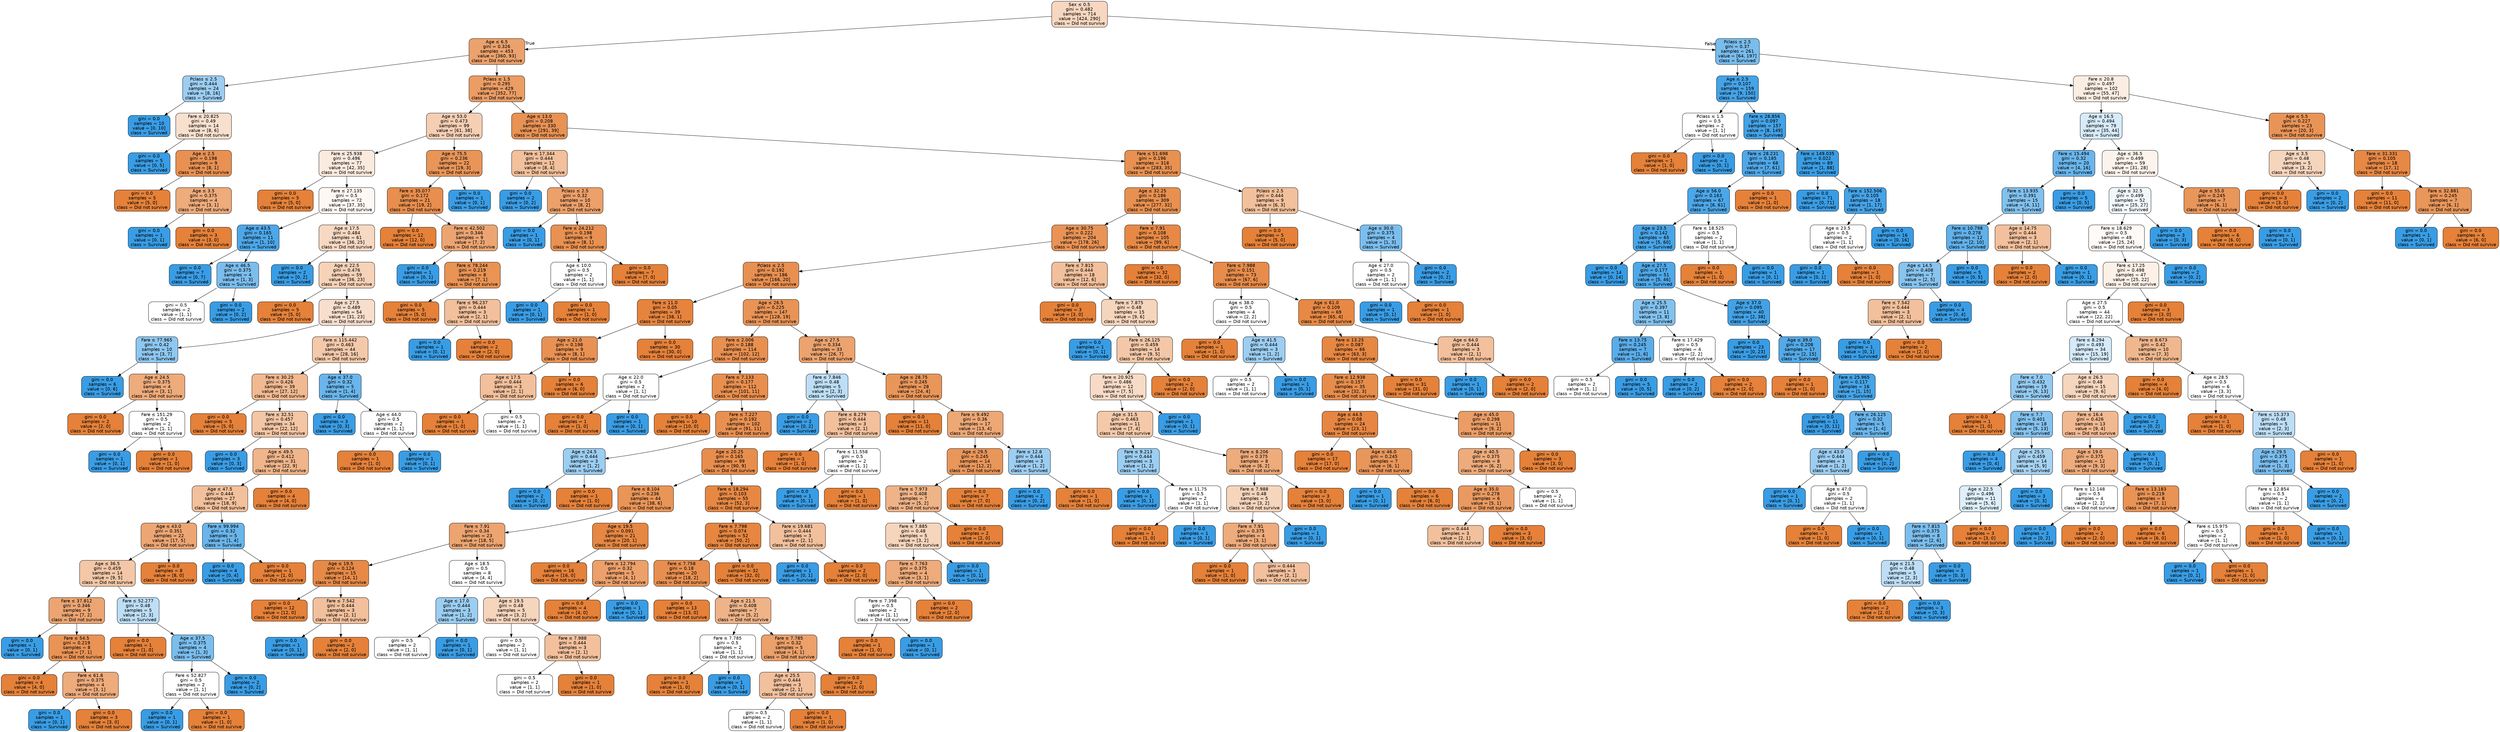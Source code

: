 digraph Tree {
node [shape=box, style="filled, rounded", color="black", fontname="helvetica"] ;
edge [fontname="helvetica"] ;
0 [label=<Sex &le; 0.5<br/>gini = 0.482<br/>samples = 714<br/>value = [424, 290]<br/>class = Did not survive>, fillcolor="#f7d7c0"] ;
1 [label=<Age &le; 6.5<br/>gini = 0.326<br/>samples = 453<br/>value = [360, 93]<br/>class = Did not survive>, fillcolor="#eca26c"] ;
0 -> 1 [labeldistance=2.5, labelangle=45, headlabel="True"] ;
2 [label=<Pclass &le; 2.5<br/>gini = 0.444<br/>samples = 24<br/>value = [8, 16]<br/>class = Survived>, fillcolor="#9ccef2"] ;
1 -> 2 ;
3 [label=<gini = 0.0<br/>samples = 10<br/>value = [0, 10]<br/>class = Survived>, fillcolor="#399de5"] ;
2 -> 3 ;
4 [label=<Fare &le; 20.825<br/>gini = 0.49<br/>samples = 14<br/>value = [8, 6]<br/>class = Did not survive>, fillcolor="#f8e0ce"] ;
2 -> 4 ;
5 [label=<gini = 0.0<br/>samples = 5<br/>value = [0, 5]<br/>class = Survived>, fillcolor="#399de5"] ;
4 -> 5 ;
6 [label=<Age &le; 2.5<br/>gini = 0.198<br/>samples = 9<br/>value = [8, 1]<br/>class = Did not survive>, fillcolor="#e89152"] ;
4 -> 6 ;
7 [label=<gini = 0.0<br/>samples = 5<br/>value = [5, 0]<br/>class = Did not survive>, fillcolor="#e58139"] ;
6 -> 7 ;
8 [label=<Age &le; 3.5<br/>gini = 0.375<br/>samples = 4<br/>value = [3, 1]<br/>class = Did not survive>, fillcolor="#eeab7b"] ;
6 -> 8 ;
9 [label=<gini = 0.0<br/>samples = 1<br/>value = [0, 1]<br/>class = Survived>, fillcolor="#399de5"] ;
8 -> 9 ;
10 [label=<gini = 0.0<br/>samples = 3<br/>value = [3, 0]<br/>class = Did not survive>, fillcolor="#e58139"] ;
8 -> 10 ;
11 [label=<Pclass &le; 1.5<br/>gini = 0.295<br/>samples = 429<br/>value = [352, 77]<br/>class = Did not survive>, fillcolor="#eb9d64"] ;
1 -> 11 ;
12 [label=<Age &le; 53.0<br/>gini = 0.473<br/>samples = 99<br/>value = [61, 38]<br/>class = Did not survive>, fillcolor="#f5cfb4"] ;
11 -> 12 ;
13 [label=<Fare &le; 25.938<br/>gini = 0.496<br/>samples = 77<br/>value = [42, 35]<br/>class = Did not survive>, fillcolor="#fbeade"] ;
12 -> 13 ;
14 [label=<gini = 0.0<br/>samples = 5<br/>value = [5, 0]<br/>class = Did not survive>, fillcolor="#e58139"] ;
13 -> 14 ;
15 [label=<Fare &le; 27.135<br/>gini = 0.5<br/>samples = 72<br/>value = [37, 35]<br/>class = Did not survive>, fillcolor="#fef8f4"] ;
13 -> 15 ;
16 [label=<Age &le; 43.5<br/>gini = 0.165<br/>samples = 11<br/>value = [1, 10]<br/>class = Survived>, fillcolor="#4da7e8"] ;
15 -> 16 ;
17 [label=<gini = 0.0<br/>samples = 7<br/>value = [0, 7]<br/>class = Survived>, fillcolor="#399de5"] ;
16 -> 17 ;
18 [label=<Age &le; 46.5<br/>gini = 0.375<br/>samples = 4<br/>value = [1, 3]<br/>class = Survived>, fillcolor="#7bbeee"] ;
16 -> 18 ;
19 [label=<gini = 0.5<br/>samples = 2<br/>value = [1, 1]<br/>class = Did not survive>, fillcolor="#ffffff"] ;
18 -> 19 ;
20 [label=<gini = 0.0<br/>samples = 2<br/>value = [0, 2]<br/>class = Survived>, fillcolor="#399de5"] ;
18 -> 20 ;
21 [label=<Age &le; 17.5<br/>gini = 0.484<br/>samples = 61<br/>value = [36, 25]<br/>class = Did not survive>, fillcolor="#f7d8c2"] ;
15 -> 21 ;
22 [label=<gini = 0.0<br/>samples = 2<br/>value = [0, 2]<br/>class = Survived>, fillcolor="#399de5"] ;
21 -> 22 ;
23 [label=<Age &le; 22.5<br/>gini = 0.476<br/>samples = 59<br/>value = [36, 23]<br/>class = Did not survive>, fillcolor="#f6d2b8"] ;
21 -> 23 ;
24 [label=<gini = 0.0<br/>samples = 5<br/>value = [5, 0]<br/>class = Did not survive>, fillcolor="#e58139"] ;
23 -> 24 ;
25 [label=<Age &le; 27.5<br/>gini = 0.489<br/>samples = 54<br/>value = [31, 23]<br/>class = Did not survive>, fillcolor="#f8decc"] ;
23 -> 25 ;
26 [label=<Fare &le; 77.965<br/>gini = 0.42<br/>samples = 10<br/>value = [3, 7]<br/>class = Survived>, fillcolor="#8ec7f0"] ;
25 -> 26 ;
27 [label=<gini = 0.0<br/>samples = 6<br/>value = [0, 6]<br/>class = Survived>, fillcolor="#399de5"] ;
26 -> 27 ;
28 [label=<Age &le; 24.5<br/>gini = 0.375<br/>samples = 4<br/>value = [3, 1]<br/>class = Did not survive>, fillcolor="#eeab7b"] ;
26 -> 28 ;
29 [label=<gini = 0.0<br/>samples = 2<br/>value = [2, 0]<br/>class = Did not survive>, fillcolor="#e58139"] ;
28 -> 29 ;
30 [label=<Fare &le; 151.29<br/>gini = 0.5<br/>samples = 2<br/>value = [1, 1]<br/>class = Did not survive>, fillcolor="#ffffff"] ;
28 -> 30 ;
31 [label=<gini = 0.0<br/>samples = 1<br/>value = [0, 1]<br/>class = Survived>, fillcolor="#399de5"] ;
30 -> 31 ;
32 [label=<gini = 0.0<br/>samples = 1<br/>value = [1, 0]<br/>class = Did not survive>, fillcolor="#e58139"] ;
30 -> 32 ;
33 [label=<Fare &le; 115.442<br/>gini = 0.463<br/>samples = 44<br/>value = [28, 16]<br/>class = Did not survive>, fillcolor="#f4c9aa"] ;
25 -> 33 ;
34 [label=<Fare &le; 30.25<br/>gini = 0.426<br/>samples = 39<br/>value = [27, 12]<br/>class = Did not survive>, fillcolor="#f1b991"] ;
33 -> 34 ;
35 [label=<gini = 0.0<br/>samples = 5<br/>value = [5, 0]<br/>class = Did not survive>, fillcolor="#e58139"] ;
34 -> 35 ;
36 [label=<Fare &le; 32.51<br/>gini = 0.457<br/>samples = 34<br/>value = [22, 12]<br/>class = Did not survive>, fillcolor="#f3c6a5"] ;
34 -> 36 ;
37 [label=<gini = 0.0<br/>samples = 3<br/>value = [0, 3]<br/>class = Survived>, fillcolor="#399de5"] ;
36 -> 37 ;
38 [label=<Age &le; 49.5<br/>gini = 0.412<br/>samples = 31<br/>value = [22, 9]<br/>class = Did not survive>, fillcolor="#f0b58a"] ;
36 -> 38 ;
39 [label=<Age &le; 47.5<br/>gini = 0.444<br/>samples = 27<br/>value = [18, 9]<br/>class = Did not survive>, fillcolor="#f2c09c"] ;
38 -> 39 ;
40 [label=<Age &le; 43.0<br/>gini = 0.351<br/>samples = 22<br/>value = [17, 5]<br/>class = Did not survive>, fillcolor="#eda673"] ;
39 -> 40 ;
41 [label=<Age &le; 36.5<br/>gini = 0.459<br/>samples = 14<br/>value = [9, 5]<br/>class = Did not survive>, fillcolor="#f3c7a7"] ;
40 -> 41 ;
42 [label=<Fare &le; 37.812<br/>gini = 0.346<br/>samples = 9<br/>value = [7, 2]<br/>class = Did not survive>, fillcolor="#eca572"] ;
41 -> 42 ;
43 [label=<gini = 0.0<br/>samples = 1<br/>value = [0, 1]<br/>class = Survived>, fillcolor="#399de5"] ;
42 -> 43 ;
44 [label=<Fare &le; 54.5<br/>gini = 0.219<br/>samples = 8<br/>value = [7, 1]<br/>class = Did not survive>, fillcolor="#e99355"] ;
42 -> 44 ;
45 [label=<gini = 0.0<br/>samples = 4<br/>value = [4, 0]<br/>class = Did not survive>, fillcolor="#e58139"] ;
44 -> 45 ;
46 [label=<Fare &le; 61.8<br/>gini = 0.375<br/>samples = 4<br/>value = [3, 1]<br/>class = Did not survive>, fillcolor="#eeab7b"] ;
44 -> 46 ;
47 [label=<gini = 0.0<br/>samples = 1<br/>value = [0, 1]<br/>class = Survived>, fillcolor="#399de5"] ;
46 -> 47 ;
48 [label=<gini = 0.0<br/>samples = 3<br/>value = [3, 0]<br/>class = Did not survive>, fillcolor="#e58139"] ;
46 -> 48 ;
49 [label=<Fare &le; 52.277<br/>gini = 0.48<br/>samples = 5<br/>value = [2, 3]<br/>class = Survived>, fillcolor="#bddef6"] ;
41 -> 49 ;
50 [label=<gini = 0.0<br/>samples = 1<br/>value = [1, 0]<br/>class = Did not survive>, fillcolor="#e58139"] ;
49 -> 50 ;
51 [label=<Age &le; 37.5<br/>gini = 0.375<br/>samples = 4<br/>value = [1, 3]<br/>class = Survived>, fillcolor="#7bbeee"] ;
49 -> 51 ;
52 [label=<Fare &le; 52.827<br/>gini = 0.5<br/>samples = 2<br/>value = [1, 1]<br/>class = Did not survive>, fillcolor="#ffffff"] ;
51 -> 52 ;
53 [label=<gini = 0.0<br/>samples = 1<br/>value = [0, 1]<br/>class = Survived>, fillcolor="#399de5"] ;
52 -> 53 ;
54 [label=<gini = 0.0<br/>samples = 1<br/>value = [1, 0]<br/>class = Did not survive>, fillcolor="#e58139"] ;
52 -> 54 ;
55 [label=<gini = 0.0<br/>samples = 2<br/>value = [0, 2]<br/>class = Survived>, fillcolor="#399de5"] ;
51 -> 55 ;
56 [label=<gini = 0.0<br/>samples = 8<br/>value = [8, 0]<br/>class = Did not survive>, fillcolor="#e58139"] ;
40 -> 56 ;
57 [label=<Fare &le; 99.994<br/>gini = 0.32<br/>samples = 5<br/>value = [1, 4]<br/>class = Survived>, fillcolor="#6ab6ec"] ;
39 -> 57 ;
58 [label=<gini = 0.0<br/>samples = 4<br/>value = [0, 4]<br/>class = Survived>, fillcolor="#399de5"] ;
57 -> 58 ;
59 [label=<gini = 0.0<br/>samples = 1<br/>value = [1, 0]<br/>class = Did not survive>, fillcolor="#e58139"] ;
57 -> 59 ;
60 [label=<gini = 0.0<br/>samples = 4<br/>value = [4, 0]<br/>class = Did not survive>, fillcolor="#e58139"] ;
38 -> 60 ;
61 [label=<Age &le; 37.0<br/>gini = 0.32<br/>samples = 5<br/>value = [1, 4]<br/>class = Survived>, fillcolor="#6ab6ec"] ;
33 -> 61 ;
62 [label=<gini = 0.0<br/>samples = 3<br/>value = [0, 3]<br/>class = Survived>, fillcolor="#399de5"] ;
61 -> 62 ;
63 [label=<Age &le; 44.0<br/>gini = 0.5<br/>samples = 2<br/>value = [1, 1]<br/>class = Did not survive>, fillcolor="#ffffff"] ;
61 -> 63 ;
64 [label=<gini = 0.0<br/>samples = 1<br/>value = [1, 0]<br/>class = Did not survive>, fillcolor="#e58139"] ;
63 -> 64 ;
65 [label=<gini = 0.0<br/>samples = 1<br/>value = [0, 1]<br/>class = Survived>, fillcolor="#399de5"] ;
63 -> 65 ;
66 [label=<Age &le; 75.5<br/>gini = 0.236<br/>samples = 22<br/>value = [19, 3]<br/>class = Did not survive>, fillcolor="#e99558"] ;
12 -> 66 ;
67 [label=<Fare &le; 35.077<br/>gini = 0.172<br/>samples = 21<br/>value = [19, 2]<br/>class = Did not survive>, fillcolor="#e88e4e"] ;
66 -> 67 ;
68 [label=<gini = 0.0<br/>samples = 12<br/>value = [12, 0]<br/>class = Did not survive>, fillcolor="#e58139"] ;
67 -> 68 ;
69 [label=<Fare &le; 42.502<br/>gini = 0.346<br/>samples = 9<br/>value = [7, 2]<br/>class = Did not survive>, fillcolor="#eca572"] ;
67 -> 69 ;
70 [label=<gini = 0.0<br/>samples = 1<br/>value = [0, 1]<br/>class = Survived>, fillcolor="#399de5"] ;
69 -> 70 ;
71 [label=<Fare &le; 78.244<br/>gini = 0.219<br/>samples = 8<br/>value = [7, 1]<br/>class = Did not survive>, fillcolor="#e99355"] ;
69 -> 71 ;
72 [label=<gini = 0.0<br/>samples = 5<br/>value = [5, 0]<br/>class = Did not survive>, fillcolor="#e58139"] ;
71 -> 72 ;
73 [label=<Fare &le; 96.237<br/>gini = 0.444<br/>samples = 3<br/>value = [2, 1]<br/>class = Did not survive>, fillcolor="#f2c09c"] ;
71 -> 73 ;
74 [label=<gini = 0.0<br/>samples = 1<br/>value = [0, 1]<br/>class = Survived>, fillcolor="#399de5"] ;
73 -> 74 ;
75 [label=<gini = 0.0<br/>samples = 2<br/>value = [2, 0]<br/>class = Did not survive>, fillcolor="#e58139"] ;
73 -> 75 ;
76 [label=<gini = 0.0<br/>samples = 1<br/>value = [0, 1]<br/>class = Survived>, fillcolor="#399de5"] ;
66 -> 76 ;
77 [label=<Age &le; 13.0<br/>gini = 0.208<br/>samples = 330<br/>value = [291, 39]<br/>class = Did not survive>, fillcolor="#e89254"] ;
11 -> 77 ;
78 [label=<Fare &le; 17.344<br/>gini = 0.444<br/>samples = 12<br/>value = [8, 4]<br/>class = Did not survive>, fillcolor="#f2c09c"] ;
77 -> 78 ;
79 [label=<gini = 0.0<br/>samples = 2<br/>value = [0, 2]<br/>class = Survived>, fillcolor="#399de5"] ;
78 -> 79 ;
80 [label=<Pclass &le; 2.5<br/>gini = 0.32<br/>samples = 10<br/>value = [8, 2]<br/>class = Did not survive>, fillcolor="#eca06a"] ;
78 -> 80 ;
81 [label=<gini = 0.0<br/>samples = 1<br/>value = [0, 1]<br/>class = Survived>, fillcolor="#399de5"] ;
80 -> 81 ;
82 [label=<Fare &le; 24.212<br/>gini = 0.198<br/>samples = 9<br/>value = [8, 1]<br/>class = Did not survive>, fillcolor="#e89152"] ;
80 -> 82 ;
83 [label=<Age &le; 10.0<br/>gini = 0.5<br/>samples = 2<br/>value = [1, 1]<br/>class = Did not survive>, fillcolor="#ffffff"] ;
82 -> 83 ;
84 [label=<gini = 0.0<br/>samples = 1<br/>value = [0, 1]<br/>class = Survived>, fillcolor="#399de5"] ;
83 -> 84 ;
85 [label=<gini = 0.0<br/>samples = 1<br/>value = [1, 0]<br/>class = Did not survive>, fillcolor="#e58139"] ;
83 -> 85 ;
86 [label=<gini = 0.0<br/>samples = 7<br/>value = [7, 0]<br/>class = Did not survive>, fillcolor="#e58139"] ;
82 -> 86 ;
87 [label=<Fare &le; 51.698<br/>gini = 0.196<br/>samples = 318<br/>value = [283, 35]<br/>class = Did not survive>, fillcolor="#e89151"] ;
77 -> 87 ;
88 [label=<Age &le; 32.25<br/>gini = 0.186<br/>samples = 309<br/>value = [277, 32]<br/>class = Did not survive>, fillcolor="#e89050"] ;
87 -> 88 ;
89 [label=<Age &le; 30.75<br/>gini = 0.222<br/>samples = 204<br/>value = [178, 26]<br/>class = Did not survive>, fillcolor="#e99356"] ;
88 -> 89 ;
90 [label=<Pclass &le; 2.5<br/>gini = 0.192<br/>samples = 186<br/>value = [166, 20]<br/>class = Did not survive>, fillcolor="#e89051"] ;
89 -> 90 ;
91 [label=<Fare &le; 11.0<br/>gini = 0.05<br/>samples = 39<br/>value = [38, 1]<br/>class = Did not survive>, fillcolor="#e6843e"] ;
90 -> 91 ;
92 [label=<Age &le; 21.0<br/>gini = 0.198<br/>samples = 9<br/>value = [8, 1]<br/>class = Did not survive>, fillcolor="#e89152"] ;
91 -> 92 ;
93 [label=<Age &le; 17.5<br/>gini = 0.444<br/>samples = 3<br/>value = [2, 1]<br/>class = Did not survive>, fillcolor="#f2c09c"] ;
92 -> 93 ;
94 [label=<gini = 0.0<br/>samples = 1<br/>value = [1, 0]<br/>class = Did not survive>, fillcolor="#e58139"] ;
93 -> 94 ;
95 [label=<gini = 0.5<br/>samples = 2<br/>value = [1, 1]<br/>class = Did not survive>, fillcolor="#ffffff"] ;
93 -> 95 ;
96 [label=<gini = 0.0<br/>samples = 6<br/>value = [6, 0]<br/>class = Did not survive>, fillcolor="#e58139"] ;
92 -> 96 ;
97 [label=<gini = 0.0<br/>samples = 30<br/>value = [30, 0]<br/>class = Did not survive>, fillcolor="#e58139"] ;
91 -> 97 ;
98 [label=<Age &le; 26.5<br/>gini = 0.225<br/>samples = 147<br/>value = [128, 19]<br/>class = Did not survive>, fillcolor="#e99456"] ;
90 -> 98 ;
99 [label=<Fare &le; 2.006<br/>gini = 0.188<br/>samples = 114<br/>value = [102, 12]<br/>class = Did not survive>, fillcolor="#e89050"] ;
98 -> 99 ;
100 [label=<Age &le; 22.0<br/>gini = 0.5<br/>samples = 2<br/>value = [1, 1]<br/>class = Did not survive>, fillcolor="#ffffff"] ;
99 -> 100 ;
101 [label=<gini = 0.0<br/>samples = 1<br/>value = [1, 0]<br/>class = Did not survive>, fillcolor="#e58139"] ;
100 -> 101 ;
102 [label=<gini = 0.0<br/>samples = 1<br/>value = [0, 1]<br/>class = Survived>, fillcolor="#399de5"] ;
100 -> 102 ;
103 [label=<Fare &le; 7.133<br/>gini = 0.177<br/>samples = 112<br/>value = [101, 11]<br/>class = Did not survive>, fillcolor="#e88f4f"] ;
99 -> 103 ;
104 [label=<gini = 0.0<br/>samples = 10<br/>value = [10, 0]<br/>class = Did not survive>, fillcolor="#e58139"] ;
103 -> 104 ;
105 [label=<Fare &le; 7.227<br/>gini = 0.192<br/>samples = 102<br/>value = [91, 11]<br/>class = Did not survive>, fillcolor="#e89051"] ;
103 -> 105 ;
106 [label=<Age &le; 24.5<br/>gini = 0.444<br/>samples = 3<br/>value = [1, 2]<br/>class = Survived>, fillcolor="#9ccef2"] ;
105 -> 106 ;
107 [label=<gini = 0.0<br/>samples = 2<br/>value = [0, 2]<br/>class = Survived>, fillcolor="#399de5"] ;
106 -> 107 ;
108 [label=<gini = 0.0<br/>samples = 1<br/>value = [1, 0]<br/>class = Did not survive>, fillcolor="#e58139"] ;
106 -> 108 ;
109 [label=<Age &le; 20.25<br/>gini = 0.165<br/>samples = 99<br/>value = [90, 9]<br/>class = Did not survive>, fillcolor="#e88e4d"] ;
105 -> 109 ;
110 [label=<Fare &le; 8.104<br/>gini = 0.236<br/>samples = 44<br/>value = [38, 6]<br/>class = Did not survive>, fillcolor="#e99558"] ;
109 -> 110 ;
111 [label=<Fare &le; 7.91<br/>gini = 0.34<br/>samples = 23<br/>value = [18, 5]<br/>class = Did not survive>, fillcolor="#eca470"] ;
110 -> 111 ;
112 [label=<Age &le; 19.5<br/>gini = 0.124<br/>samples = 15<br/>value = [14, 1]<br/>class = Did not survive>, fillcolor="#e78a47"] ;
111 -> 112 ;
113 [label=<gini = 0.0<br/>samples = 12<br/>value = [12, 0]<br/>class = Did not survive>, fillcolor="#e58139"] ;
112 -> 113 ;
114 [label=<Fare &le; 7.542<br/>gini = 0.444<br/>samples = 3<br/>value = [2, 1]<br/>class = Did not survive>, fillcolor="#f2c09c"] ;
112 -> 114 ;
115 [label=<gini = 0.0<br/>samples = 1<br/>value = [0, 1]<br/>class = Survived>, fillcolor="#399de5"] ;
114 -> 115 ;
116 [label=<gini = 0.0<br/>samples = 2<br/>value = [2, 0]<br/>class = Did not survive>, fillcolor="#e58139"] ;
114 -> 116 ;
117 [label=<Age &le; 18.5<br/>gini = 0.5<br/>samples = 8<br/>value = [4, 4]<br/>class = Did not survive>, fillcolor="#ffffff"] ;
111 -> 117 ;
118 [label=<Age &le; 17.0<br/>gini = 0.444<br/>samples = 3<br/>value = [1, 2]<br/>class = Survived>, fillcolor="#9ccef2"] ;
117 -> 118 ;
119 [label=<gini = 0.5<br/>samples = 2<br/>value = [1, 1]<br/>class = Did not survive>, fillcolor="#ffffff"] ;
118 -> 119 ;
120 [label=<gini = 0.0<br/>samples = 1<br/>value = [0, 1]<br/>class = Survived>, fillcolor="#399de5"] ;
118 -> 120 ;
121 [label=<Age &le; 19.5<br/>gini = 0.48<br/>samples = 5<br/>value = [3, 2]<br/>class = Did not survive>, fillcolor="#f6d5bd"] ;
117 -> 121 ;
122 [label=<gini = 0.5<br/>samples = 2<br/>value = [1, 1]<br/>class = Did not survive>, fillcolor="#ffffff"] ;
121 -> 122 ;
123 [label=<Fare &le; 7.988<br/>gini = 0.444<br/>samples = 3<br/>value = [2, 1]<br/>class = Did not survive>, fillcolor="#f2c09c"] ;
121 -> 123 ;
124 [label=<gini = 0.5<br/>samples = 2<br/>value = [1, 1]<br/>class = Did not survive>, fillcolor="#ffffff"] ;
123 -> 124 ;
125 [label=<gini = 0.0<br/>samples = 1<br/>value = [1, 0]<br/>class = Did not survive>, fillcolor="#e58139"] ;
123 -> 125 ;
126 [label=<Age &le; 19.5<br/>gini = 0.091<br/>samples = 21<br/>value = [20, 1]<br/>class = Did not survive>, fillcolor="#e68743"] ;
110 -> 126 ;
127 [label=<gini = 0.0<br/>samples = 16<br/>value = [16, 0]<br/>class = Did not survive>, fillcolor="#e58139"] ;
126 -> 127 ;
128 [label=<Fare &le; 12.794<br/>gini = 0.32<br/>samples = 5<br/>value = [4, 1]<br/>class = Did not survive>, fillcolor="#eca06a"] ;
126 -> 128 ;
129 [label=<gini = 0.0<br/>samples = 4<br/>value = [4, 0]<br/>class = Did not survive>, fillcolor="#e58139"] ;
128 -> 129 ;
130 [label=<gini = 0.0<br/>samples = 1<br/>value = [0, 1]<br/>class = Survived>, fillcolor="#399de5"] ;
128 -> 130 ;
131 [label=<Fare &le; 18.294<br/>gini = 0.103<br/>samples = 55<br/>value = [52, 3]<br/>class = Did not survive>, fillcolor="#e68844"] ;
109 -> 131 ;
132 [label=<Fare &le; 7.798<br/>gini = 0.074<br/>samples = 52<br/>value = [50, 2]<br/>class = Did not survive>, fillcolor="#e68641"] ;
131 -> 132 ;
133 [label=<Fare &le; 7.758<br/>gini = 0.18<br/>samples = 20<br/>value = [18, 2]<br/>class = Did not survive>, fillcolor="#e88f4f"] ;
132 -> 133 ;
134 [label=<gini = 0.0<br/>samples = 13<br/>value = [13, 0]<br/>class = Did not survive>, fillcolor="#e58139"] ;
133 -> 134 ;
135 [label=<Age &le; 21.5<br/>gini = 0.408<br/>samples = 7<br/>value = [5, 2]<br/>class = Did not survive>, fillcolor="#efb388"] ;
133 -> 135 ;
136 [label=<Fare &le; 7.785<br/>gini = 0.5<br/>samples = 2<br/>value = [1, 1]<br/>class = Did not survive>, fillcolor="#ffffff"] ;
135 -> 136 ;
137 [label=<gini = 0.0<br/>samples = 1<br/>value = [1, 0]<br/>class = Did not survive>, fillcolor="#e58139"] ;
136 -> 137 ;
138 [label=<gini = 0.0<br/>samples = 1<br/>value = [0, 1]<br/>class = Survived>, fillcolor="#399de5"] ;
136 -> 138 ;
139 [label=<Fare &le; 7.785<br/>gini = 0.32<br/>samples = 5<br/>value = [4, 1]<br/>class = Did not survive>, fillcolor="#eca06a"] ;
135 -> 139 ;
140 [label=<Age &le; 25.5<br/>gini = 0.444<br/>samples = 3<br/>value = [2, 1]<br/>class = Did not survive>, fillcolor="#f2c09c"] ;
139 -> 140 ;
141 [label=<gini = 0.5<br/>samples = 2<br/>value = [1, 1]<br/>class = Did not survive>, fillcolor="#ffffff"] ;
140 -> 141 ;
142 [label=<gini = 0.0<br/>samples = 1<br/>value = [1, 0]<br/>class = Did not survive>, fillcolor="#e58139"] ;
140 -> 142 ;
143 [label=<gini = 0.0<br/>samples = 2<br/>value = [2, 0]<br/>class = Did not survive>, fillcolor="#e58139"] ;
139 -> 143 ;
144 [label=<gini = 0.0<br/>samples = 32<br/>value = [32, 0]<br/>class = Did not survive>, fillcolor="#e58139"] ;
132 -> 144 ;
145 [label=<Fare &le; 19.681<br/>gini = 0.444<br/>samples = 3<br/>value = [2, 1]<br/>class = Did not survive>, fillcolor="#f2c09c"] ;
131 -> 145 ;
146 [label=<gini = 0.0<br/>samples = 1<br/>value = [0, 1]<br/>class = Survived>, fillcolor="#399de5"] ;
145 -> 146 ;
147 [label=<gini = 0.0<br/>samples = 2<br/>value = [2, 0]<br/>class = Did not survive>, fillcolor="#e58139"] ;
145 -> 147 ;
148 [label=<Age &le; 27.5<br/>gini = 0.334<br/>samples = 33<br/>value = [26, 7]<br/>class = Did not survive>, fillcolor="#eca36e"] ;
98 -> 148 ;
149 [label=<Fare &le; 7.846<br/>gini = 0.48<br/>samples = 5<br/>value = [2, 3]<br/>class = Survived>, fillcolor="#bddef6"] ;
148 -> 149 ;
150 [label=<gini = 0.0<br/>samples = 2<br/>value = [0, 2]<br/>class = Survived>, fillcolor="#399de5"] ;
149 -> 150 ;
151 [label=<Fare &le; 8.279<br/>gini = 0.444<br/>samples = 3<br/>value = [2, 1]<br/>class = Did not survive>, fillcolor="#f2c09c"] ;
149 -> 151 ;
152 [label=<gini = 0.0<br/>samples = 1<br/>value = [1, 0]<br/>class = Did not survive>, fillcolor="#e58139"] ;
151 -> 152 ;
153 [label=<Fare &le; 11.558<br/>gini = 0.5<br/>samples = 2<br/>value = [1, 1]<br/>class = Did not survive>, fillcolor="#ffffff"] ;
151 -> 153 ;
154 [label=<gini = 0.0<br/>samples = 1<br/>value = [0, 1]<br/>class = Survived>, fillcolor="#399de5"] ;
153 -> 154 ;
155 [label=<gini = 0.0<br/>samples = 1<br/>value = [1, 0]<br/>class = Did not survive>, fillcolor="#e58139"] ;
153 -> 155 ;
156 [label=<Age &le; 28.75<br/>gini = 0.245<br/>samples = 28<br/>value = [24, 4]<br/>class = Did not survive>, fillcolor="#e9965a"] ;
148 -> 156 ;
157 [label=<gini = 0.0<br/>samples = 11<br/>value = [11, 0]<br/>class = Did not survive>, fillcolor="#e58139"] ;
156 -> 157 ;
158 [label=<Fare &le; 9.492<br/>gini = 0.36<br/>samples = 17<br/>value = [13, 4]<br/>class = Did not survive>, fillcolor="#eda876"] ;
156 -> 158 ;
159 [label=<Age &le; 29.5<br/>gini = 0.245<br/>samples = 14<br/>value = [12, 2]<br/>class = Did not survive>, fillcolor="#e9965a"] ;
158 -> 159 ;
160 [label=<Fare &le; 7.973<br/>gini = 0.408<br/>samples = 7<br/>value = [5, 2]<br/>class = Did not survive>, fillcolor="#efb388"] ;
159 -> 160 ;
161 [label=<Fare &le; 7.885<br/>gini = 0.48<br/>samples = 5<br/>value = [3, 2]<br/>class = Did not survive>, fillcolor="#f6d5bd"] ;
160 -> 161 ;
162 [label=<Fare &le; 7.763<br/>gini = 0.375<br/>samples = 4<br/>value = [3, 1]<br/>class = Did not survive>, fillcolor="#eeab7b"] ;
161 -> 162 ;
163 [label=<Fare &le; 7.398<br/>gini = 0.5<br/>samples = 2<br/>value = [1, 1]<br/>class = Did not survive>, fillcolor="#ffffff"] ;
162 -> 163 ;
164 [label=<gini = 0.0<br/>samples = 1<br/>value = [1, 0]<br/>class = Did not survive>, fillcolor="#e58139"] ;
163 -> 164 ;
165 [label=<gini = 0.0<br/>samples = 1<br/>value = [0, 1]<br/>class = Survived>, fillcolor="#399de5"] ;
163 -> 165 ;
166 [label=<gini = 0.0<br/>samples = 2<br/>value = [2, 0]<br/>class = Did not survive>, fillcolor="#e58139"] ;
162 -> 166 ;
167 [label=<gini = 0.0<br/>samples = 1<br/>value = [0, 1]<br/>class = Survived>, fillcolor="#399de5"] ;
161 -> 167 ;
168 [label=<gini = 0.0<br/>samples = 2<br/>value = [2, 0]<br/>class = Did not survive>, fillcolor="#e58139"] ;
160 -> 168 ;
169 [label=<gini = 0.0<br/>samples = 7<br/>value = [7, 0]<br/>class = Did not survive>, fillcolor="#e58139"] ;
159 -> 169 ;
170 [label=<Fare &le; 12.8<br/>gini = 0.444<br/>samples = 3<br/>value = [1, 2]<br/>class = Survived>, fillcolor="#9ccef2"] ;
158 -> 170 ;
171 [label=<gini = 0.0<br/>samples = 2<br/>value = [0, 2]<br/>class = Survived>, fillcolor="#399de5"] ;
170 -> 171 ;
172 [label=<gini = 0.0<br/>samples = 1<br/>value = [1, 0]<br/>class = Did not survive>, fillcolor="#e58139"] ;
170 -> 172 ;
173 [label=<Fare &le; 7.815<br/>gini = 0.444<br/>samples = 18<br/>value = [12, 6]<br/>class = Did not survive>, fillcolor="#f2c09c"] ;
89 -> 173 ;
174 [label=<gini = 0.0<br/>samples = 3<br/>value = [3, 0]<br/>class = Did not survive>, fillcolor="#e58139"] ;
173 -> 174 ;
175 [label=<Fare &le; 7.875<br/>gini = 0.48<br/>samples = 15<br/>value = [9, 6]<br/>class = Did not survive>, fillcolor="#f6d5bd"] ;
173 -> 175 ;
176 [label=<gini = 0.0<br/>samples = 1<br/>value = [0, 1]<br/>class = Survived>, fillcolor="#399de5"] ;
175 -> 176 ;
177 [label=<Fare &le; 26.125<br/>gini = 0.459<br/>samples = 14<br/>value = [9, 5]<br/>class = Did not survive>, fillcolor="#f3c7a7"] ;
175 -> 177 ;
178 [label=<Fare &le; 20.925<br/>gini = 0.486<br/>samples = 12<br/>value = [7, 5]<br/>class = Did not survive>, fillcolor="#f8dbc6"] ;
177 -> 178 ;
179 [label=<Age &le; 31.5<br/>gini = 0.463<br/>samples = 11<br/>value = [7, 4]<br/>class = Did not survive>, fillcolor="#f4c9aa"] ;
178 -> 179 ;
180 [label=<Fare &le; 9.213<br/>gini = 0.444<br/>samples = 3<br/>value = [1, 2]<br/>class = Survived>, fillcolor="#9ccef2"] ;
179 -> 180 ;
181 [label=<gini = 0.0<br/>samples = 1<br/>value = [0, 1]<br/>class = Survived>, fillcolor="#399de5"] ;
180 -> 181 ;
182 [label=<Fare &le; 11.75<br/>gini = 0.5<br/>samples = 2<br/>value = [1, 1]<br/>class = Did not survive>, fillcolor="#ffffff"] ;
180 -> 182 ;
183 [label=<gini = 0.0<br/>samples = 1<br/>value = [1, 0]<br/>class = Did not survive>, fillcolor="#e58139"] ;
182 -> 183 ;
184 [label=<gini = 0.0<br/>samples = 1<br/>value = [0, 1]<br/>class = Survived>, fillcolor="#399de5"] ;
182 -> 184 ;
185 [label=<Fare &le; 8.206<br/>gini = 0.375<br/>samples = 8<br/>value = [6, 2]<br/>class = Did not survive>, fillcolor="#eeab7b"] ;
179 -> 185 ;
186 [label=<Fare &le; 7.988<br/>gini = 0.48<br/>samples = 5<br/>value = [3, 2]<br/>class = Did not survive>, fillcolor="#f6d5bd"] ;
185 -> 186 ;
187 [label=<Fare &le; 7.91<br/>gini = 0.375<br/>samples = 4<br/>value = [3, 1]<br/>class = Did not survive>, fillcolor="#eeab7b"] ;
186 -> 187 ;
188 [label=<gini = 0.0<br/>samples = 1<br/>value = [1, 0]<br/>class = Did not survive>, fillcolor="#e58139"] ;
187 -> 188 ;
189 [label=<gini = 0.444<br/>samples = 3<br/>value = [2, 1]<br/>class = Did not survive>, fillcolor="#f2c09c"] ;
187 -> 189 ;
190 [label=<gini = 0.0<br/>samples = 1<br/>value = [0, 1]<br/>class = Survived>, fillcolor="#399de5"] ;
186 -> 190 ;
191 [label=<gini = 0.0<br/>samples = 3<br/>value = [3, 0]<br/>class = Did not survive>, fillcolor="#e58139"] ;
185 -> 191 ;
192 [label=<gini = 0.0<br/>samples = 1<br/>value = [0, 1]<br/>class = Survived>, fillcolor="#399de5"] ;
178 -> 192 ;
193 [label=<gini = 0.0<br/>samples = 2<br/>value = [2, 0]<br/>class = Did not survive>, fillcolor="#e58139"] ;
177 -> 193 ;
194 [label=<Fare &le; 7.91<br/>gini = 0.108<br/>samples = 105<br/>value = [99, 6]<br/>class = Did not survive>, fillcolor="#e78945"] ;
88 -> 194 ;
195 [label=<gini = 0.0<br/>samples = 32<br/>value = [32, 0]<br/>class = Did not survive>, fillcolor="#e58139"] ;
194 -> 195 ;
196 [label=<Fare &le; 7.988<br/>gini = 0.151<br/>samples = 73<br/>value = [67, 6]<br/>class = Did not survive>, fillcolor="#e78c4b"] ;
194 -> 196 ;
197 [label=<Age &le; 38.0<br/>gini = 0.5<br/>samples = 4<br/>value = [2, 2]<br/>class = Did not survive>, fillcolor="#ffffff"] ;
196 -> 197 ;
198 [label=<gini = 0.0<br/>samples = 1<br/>value = [1, 0]<br/>class = Did not survive>, fillcolor="#e58139"] ;
197 -> 198 ;
199 [label=<Age &le; 41.5<br/>gini = 0.444<br/>samples = 3<br/>value = [1, 2]<br/>class = Survived>, fillcolor="#9ccef2"] ;
197 -> 199 ;
200 [label=<gini = 0.5<br/>samples = 2<br/>value = [1, 1]<br/>class = Did not survive>, fillcolor="#ffffff"] ;
199 -> 200 ;
201 [label=<gini = 0.0<br/>samples = 1<br/>value = [0, 1]<br/>class = Survived>, fillcolor="#399de5"] ;
199 -> 201 ;
202 [label=<Age &le; 61.0<br/>gini = 0.109<br/>samples = 69<br/>value = [65, 4]<br/>class = Did not survive>, fillcolor="#e78945"] ;
196 -> 202 ;
203 [label=<Fare &le; 13.25<br/>gini = 0.087<br/>samples = 66<br/>value = [63, 3]<br/>class = Did not survive>, fillcolor="#e68742"] ;
202 -> 203 ;
204 [label=<Fare &le; 12.938<br/>gini = 0.157<br/>samples = 35<br/>value = [32, 3]<br/>class = Did not survive>, fillcolor="#e78d4c"] ;
203 -> 204 ;
205 [label=<Age &le; 44.5<br/>gini = 0.08<br/>samples = 24<br/>value = [23, 1]<br/>class = Did not survive>, fillcolor="#e68642"] ;
204 -> 205 ;
206 [label=<gini = 0.0<br/>samples = 17<br/>value = [17, 0]<br/>class = Did not survive>, fillcolor="#e58139"] ;
205 -> 206 ;
207 [label=<Age &le; 46.0<br/>gini = 0.245<br/>samples = 7<br/>value = [6, 1]<br/>class = Did not survive>, fillcolor="#e9965a"] ;
205 -> 207 ;
208 [label=<gini = 0.0<br/>samples = 1<br/>value = [0, 1]<br/>class = Survived>, fillcolor="#399de5"] ;
207 -> 208 ;
209 [label=<gini = 0.0<br/>samples = 6<br/>value = [6, 0]<br/>class = Did not survive>, fillcolor="#e58139"] ;
207 -> 209 ;
210 [label=<Age &le; 45.0<br/>gini = 0.298<br/>samples = 11<br/>value = [9, 2]<br/>class = Did not survive>, fillcolor="#eb9d65"] ;
204 -> 210 ;
211 [label=<Age &le; 40.5<br/>gini = 0.375<br/>samples = 8<br/>value = [6, 2]<br/>class = Did not survive>, fillcolor="#eeab7b"] ;
210 -> 211 ;
212 [label=<Age &le; 35.0<br/>gini = 0.278<br/>samples = 6<br/>value = [5, 1]<br/>class = Did not survive>, fillcolor="#ea9a61"] ;
211 -> 212 ;
213 [label=<gini = 0.444<br/>samples = 3<br/>value = [2, 1]<br/>class = Did not survive>, fillcolor="#f2c09c"] ;
212 -> 213 ;
214 [label=<gini = 0.0<br/>samples = 3<br/>value = [3, 0]<br/>class = Did not survive>, fillcolor="#e58139"] ;
212 -> 214 ;
215 [label=<gini = 0.5<br/>samples = 2<br/>value = [1, 1]<br/>class = Did not survive>, fillcolor="#ffffff"] ;
211 -> 215 ;
216 [label=<gini = 0.0<br/>samples = 3<br/>value = [3, 0]<br/>class = Did not survive>, fillcolor="#e58139"] ;
210 -> 216 ;
217 [label=<gini = 0.0<br/>samples = 31<br/>value = [31, 0]<br/>class = Did not survive>, fillcolor="#e58139"] ;
203 -> 217 ;
218 [label=<Age &le; 64.0<br/>gini = 0.444<br/>samples = 3<br/>value = [2, 1]<br/>class = Did not survive>, fillcolor="#f2c09c"] ;
202 -> 218 ;
219 [label=<gini = 0.0<br/>samples = 1<br/>value = [0, 1]<br/>class = Survived>, fillcolor="#399de5"] ;
218 -> 219 ;
220 [label=<gini = 0.0<br/>samples = 2<br/>value = [2, 0]<br/>class = Did not survive>, fillcolor="#e58139"] ;
218 -> 220 ;
221 [label=<Pclass &le; 2.5<br/>gini = 0.444<br/>samples = 9<br/>value = [6, 3]<br/>class = Did not survive>, fillcolor="#f2c09c"] ;
87 -> 221 ;
222 [label=<gini = 0.0<br/>samples = 5<br/>value = [5, 0]<br/>class = Did not survive>, fillcolor="#e58139"] ;
221 -> 222 ;
223 [label=<Age &le; 30.0<br/>gini = 0.375<br/>samples = 4<br/>value = [1, 3]<br/>class = Survived>, fillcolor="#7bbeee"] ;
221 -> 223 ;
224 [label=<Age &le; 27.0<br/>gini = 0.5<br/>samples = 2<br/>value = [1, 1]<br/>class = Did not survive>, fillcolor="#ffffff"] ;
223 -> 224 ;
225 [label=<gini = 0.0<br/>samples = 1<br/>value = [0, 1]<br/>class = Survived>, fillcolor="#399de5"] ;
224 -> 225 ;
226 [label=<gini = 0.0<br/>samples = 1<br/>value = [1, 0]<br/>class = Did not survive>, fillcolor="#e58139"] ;
224 -> 226 ;
227 [label=<gini = 0.0<br/>samples = 2<br/>value = [0, 2]<br/>class = Survived>, fillcolor="#399de5"] ;
223 -> 227 ;
228 [label=<Pclass &le; 2.5<br/>gini = 0.37<br/>samples = 261<br/>value = [64, 197]<br/>class = Survived>, fillcolor="#79bded"] ;
0 -> 228 [labeldistance=2.5, labelangle=-45, headlabel="False"] ;
229 [label=<Age &le; 2.5<br/>gini = 0.107<br/>samples = 159<br/>value = [9, 150]<br/>class = Survived>, fillcolor="#45a3e7"] ;
228 -> 229 ;
230 [label=<Pclass &le; 1.5<br/>gini = 0.5<br/>samples = 2<br/>value = [1, 1]<br/>class = Did not survive>, fillcolor="#ffffff"] ;
229 -> 230 ;
231 [label=<gini = 0.0<br/>samples = 1<br/>value = [1, 0]<br/>class = Did not survive>, fillcolor="#e58139"] ;
230 -> 231 ;
232 [label=<gini = 0.0<br/>samples = 1<br/>value = [0, 1]<br/>class = Survived>, fillcolor="#399de5"] ;
230 -> 232 ;
233 [label=<Fare &le; 28.856<br/>gini = 0.097<br/>samples = 157<br/>value = [8, 149]<br/>class = Survived>, fillcolor="#44a2e6"] ;
229 -> 233 ;
234 [label=<Fare &le; 28.231<br/>gini = 0.185<br/>samples = 68<br/>value = [7, 61]<br/>class = Survived>, fillcolor="#50a8e8"] ;
233 -> 234 ;
235 [label=<Age &le; 56.0<br/>gini = 0.163<br/>samples = 67<br/>value = [6, 61]<br/>class = Survived>, fillcolor="#4ca7e8"] ;
234 -> 235 ;
236 [label=<Age &le; 23.5<br/>gini = 0.142<br/>samples = 65<br/>value = [5, 60]<br/>class = Survived>, fillcolor="#49a5e7"] ;
235 -> 236 ;
237 [label=<gini = 0.0<br/>samples = 14<br/>value = [0, 14]<br/>class = Survived>, fillcolor="#399de5"] ;
236 -> 237 ;
238 [label=<Age &le; 27.5<br/>gini = 0.177<br/>samples = 51<br/>value = [5, 46]<br/>class = Survived>, fillcolor="#4fa8e8"] ;
236 -> 238 ;
239 [label=<Age &le; 25.5<br/>gini = 0.397<br/>samples = 11<br/>value = [3, 8]<br/>class = Survived>, fillcolor="#83c2ef"] ;
238 -> 239 ;
240 [label=<Fare &le; 13.75<br/>gini = 0.245<br/>samples = 7<br/>value = [1, 6]<br/>class = Survived>, fillcolor="#5aade9"] ;
239 -> 240 ;
241 [label=<gini = 0.5<br/>samples = 2<br/>value = [1, 1]<br/>class = Did not survive>, fillcolor="#ffffff"] ;
240 -> 241 ;
242 [label=<gini = 0.0<br/>samples = 5<br/>value = [0, 5]<br/>class = Survived>, fillcolor="#399de5"] ;
240 -> 242 ;
243 [label=<Fare &le; 17.429<br/>gini = 0.5<br/>samples = 4<br/>value = [2, 2]<br/>class = Did not survive>, fillcolor="#ffffff"] ;
239 -> 243 ;
244 [label=<gini = 0.0<br/>samples = 2<br/>value = [0, 2]<br/>class = Survived>, fillcolor="#399de5"] ;
243 -> 244 ;
245 [label=<gini = 0.0<br/>samples = 2<br/>value = [2, 0]<br/>class = Did not survive>, fillcolor="#e58139"] ;
243 -> 245 ;
246 [label=<Age &le; 37.0<br/>gini = 0.095<br/>samples = 40<br/>value = [2, 38]<br/>class = Survived>, fillcolor="#43a2e6"] ;
238 -> 246 ;
247 [label=<gini = 0.0<br/>samples = 23<br/>value = [0, 23]<br/>class = Survived>, fillcolor="#399de5"] ;
246 -> 247 ;
248 [label=<Age &le; 39.0<br/>gini = 0.208<br/>samples = 17<br/>value = [2, 15]<br/>class = Survived>, fillcolor="#53aae8"] ;
246 -> 248 ;
249 [label=<gini = 0.0<br/>samples = 1<br/>value = [1, 0]<br/>class = Did not survive>, fillcolor="#e58139"] ;
248 -> 249 ;
250 [label=<Fare &le; 25.965<br/>gini = 0.117<br/>samples = 16<br/>value = [1, 15]<br/>class = Survived>, fillcolor="#46a4e7"] ;
248 -> 250 ;
251 [label=<gini = 0.0<br/>samples = 11<br/>value = [0, 11]<br/>class = Survived>, fillcolor="#399de5"] ;
250 -> 251 ;
252 [label=<Fare &le; 26.125<br/>gini = 0.32<br/>samples = 5<br/>value = [1, 4]<br/>class = Survived>, fillcolor="#6ab6ec"] ;
250 -> 252 ;
253 [label=<Age &le; 43.0<br/>gini = 0.444<br/>samples = 3<br/>value = [1, 2]<br/>class = Survived>, fillcolor="#9ccef2"] ;
252 -> 253 ;
254 [label=<gini = 0.0<br/>samples = 1<br/>value = [0, 1]<br/>class = Survived>, fillcolor="#399de5"] ;
253 -> 254 ;
255 [label=<Age &le; 47.0<br/>gini = 0.5<br/>samples = 2<br/>value = [1, 1]<br/>class = Did not survive>, fillcolor="#ffffff"] ;
253 -> 255 ;
256 [label=<gini = 0.0<br/>samples = 1<br/>value = [1, 0]<br/>class = Did not survive>, fillcolor="#e58139"] ;
255 -> 256 ;
257 [label=<gini = 0.0<br/>samples = 1<br/>value = [0, 1]<br/>class = Survived>, fillcolor="#399de5"] ;
255 -> 257 ;
258 [label=<gini = 0.0<br/>samples = 2<br/>value = [0, 2]<br/>class = Survived>, fillcolor="#399de5"] ;
252 -> 258 ;
259 [label=<Fare &le; 18.525<br/>gini = 0.5<br/>samples = 2<br/>value = [1, 1]<br/>class = Did not survive>, fillcolor="#ffffff"] ;
235 -> 259 ;
260 [label=<gini = 0.0<br/>samples = 1<br/>value = [1, 0]<br/>class = Did not survive>, fillcolor="#e58139"] ;
259 -> 260 ;
261 [label=<gini = 0.0<br/>samples = 1<br/>value = [0, 1]<br/>class = Survived>, fillcolor="#399de5"] ;
259 -> 261 ;
262 [label=<gini = 0.0<br/>samples = 1<br/>value = [1, 0]<br/>class = Did not survive>, fillcolor="#e58139"] ;
234 -> 262 ;
263 [label=<Fare &le; 149.035<br/>gini = 0.022<br/>samples = 89<br/>value = [1, 88]<br/>class = Survived>, fillcolor="#3b9ee5"] ;
233 -> 263 ;
264 [label=<gini = 0.0<br/>samples = 71<br/>value = [0, 71]<br/>class = Survived>, fillcolor="#399de5"] ;
263 -> 264 ;
265 [label=<Fare &le; 152.506<br/>gini = 0.105<br/>samples = 18<br/>value = [1, 17]<br/>class = Survived>, fillcolor="#45a3e7"] ;
263 -> 265 ;
266 [label=<Age &le; 23.5<br/>gini = 0.5<br/>samples = 2<br/>value = [1, 1]<br/>class = Did not survive>, fillcolor="#ffffff"] ;
265 -> 266 ;
267 [label=<gini = 0.0<br/>samples = 1<br/>value = [0, 1]<br/>class = Survived>, fillcolor="#399de5"] ;
266 -> 267 ;
268 [label=<gini = 0.0<br/>samples = 1<br/>value = [1, 0]<br/>class = Did not survive>, fillcolor="#e58139"] ;
266 -> 268 ;
269 [label=<gini = 0.0<br/>samples = 16<br/>value = [0, 16]<br/>class = Survived>, fillcolor="#399de5"] ;
265 -> 269 ;
270 [label=<Fare &le; 20.8<br/>gini = 0.497<br/>samples = 102<br/>value = [55, 47]<br/>class = Did not survive>, fillcolor="#fbede2"] ;
228 -> 270 ;
271 [label=<Age &le; 16.5<br/>gini = 0.494<br/>samples = 79<br/>value = [35, 44]<br/>class = Survived>, fillcolor="#d7ebfa"] ;
270 -> 271 ;
272 [label=<Fare &le; 15.494<br/>gini = 0.32<br/>samples = 20<br/>value = [4, 16]<br/>class = Survived>, fillcolor="#6ab6ec"] ;
271 -> 272 ;
273 [label=<Fare &le; 13.935<br/>gini = 0.391<br/>samples = 15<br/>value = [4, 11]<br/>class = Survived>, fillcolor="#81c1ee"] ;
272 -> 273 ;
274 [label=<Fare &le; 10.798<br/>gini = 0.278<br/>samples = 12<br/>value = [2, 10]<br/>class = Survived>, fillcolor="#61b1ea"] ;
273 -> 274 ;
275 [label=<Age &le; 14.5<br/>gini = 0.408<br/>samples = 7<br/>value = [2, 5]<br/>class = Survived>, fillcolor="#88c4ef"] ;
274 -> 275 ;
276 [label=<Fare &le; 7.542<br/>gini = 0.444<br/>samples = 3<br/>value = [2, 1]<br/>class = Did not survive>, fillcolor="#f2c09c"] ;
275 -> 276 ;
277 [label=<gini = 0.0<br/>samples = 1<br/>value = [0, 1]<br/>class = Survived>, fillcolor="#399de5"] ;
276 -> 277 ;
278 [label=<gini = 0.0<br/>samples = 2<br/>value = [2, 0]<br/>class = Did not survive>, fillcolor="#e58139"] ;
276 -> 278 ;
279 [label=<gini = 0.0<br/>samples = 4<br/>value = [0, 4]<br/>class = Survived>, fillcolor="#399de5"] ;
275 -> 279 ;
280 [label=<gini = 0.0<br/>samples = 5<br/>value = [0, 5]<br/>class = Survived>, fillcolor="#399de5"] ;
274 -> 280 ;
281 [label=<Age &le; 14.75<br/>gini = 0.444<br/>samples = 3<br/>value = [2, 1]<br/>class = Did not survive>, fillcolor="#f2c09c"] ;
273 -> 281 ;
282 [label=<gini = 0.0<br/>samples = 2<br/>value = [2, 0]<br/>class = Did not survive>, fillcolor="#e58139"] ;
281 -> 282 ;
283 [label=<gini = 0.0<br/>samples = 1<br/>value = [0, 1]<br/>class = Survived>, fillcolor="#399de5"] ;
281 -> 283 ;
284 [label=<gini = 0.0<br/>samples = 5<br/>value = [0, 5]<br/>class = Survived>, fillcolor="#399de5"] ;
272 -> 284 ;
285 [label=<Age &le; 36.5<br/>gini = 0.499<br/>samples = 59<br/>value = [31, 28]<br/>class = Did not survive>, fillcolor="#fcf3ec"] ;
271 -> 285 ;
286 [label=<Age &le; 32.5<br/>gini = 0.499<br/>samples = 52<br/>value = [25, 27]<br/>class = Survived>, fillcolor="#f0f8fd"] ;
285 -> 286 ;
287 [label=<Fare &le; 18.629<br/>gini = 0.5<br/>samples = 49<br/>value = [25, 24]<br/>class = Did not survive>, fillcolor="#fefaf7"] ;
286 -> 287 ;
288 [label=<Fare &le; 17.25<br/>gini = 0.498<br/>samples = 47<br/>value = [25, 22]<br/>class = Did not survive>, fillcolor="#fcf0e7"] ;
287 -> 288 ;
289 [label=<Age &le; 27.5<br/>gini = 0.5<br/>samples = 44<br/>value = [22, 22]<br/>class = Did not survive>, fillcolor="#ffffff"] ;
288 -> 289 ;
290 [label=<Fare &le; 8.294<br/>gini = 0.493<br/>samples = 34<br/>value = [15, 19]<br/>class = Survived>, fillcolor="#d5eafa"] ;
289 -> 290 ;
291 [label=<Fare &le; 7.0<br/>gini = 0.432<br/>samples = 19<br/>value = [6, 13]<br/>class = Survived>, fillcolor="#94caf1"] ;
290 -> 291 ;
292 [label=<gini = 0.0<br/>samples = 1<br/>value = [1, 0]<br/>class = Did not survive>, fillcolor="#e58139"] ;
291 -> 292 ;
293 [label=<Fare &le; 7.7<br/>gini = 0.401<br/>samples = 18<br/>value = [5, 13]<br/>class = Survived>, fillcolor="#85c3ef"] ;
291 -> 293 ;
294 [label=<gini = 0.0<br/>samples = 4<br/>value = [0, 4]<br/>class = Survived>, fillcolor="#399de5"] ;
293 -> 294 ;
295 [label=<Age &le; 25.5<br/>gini = 0.459<br/>samples = 14<br/>value = [5, 9]<br/>class = Survived>, fillcolor="#a7d3f3"] ;
293 -> 295 ;
296 [label=<Age &le; 22.5<br/>gini = 0.496<br/>samples = 11<br/>value = [5, 6]<br/>class = Survived>, fillcolor="#deeffb"] ;
295 -> 296 ;
297 [label=<Fare &le; 7.815<br/>gini = 0.375<br/>samples = 8<br/>value = [2, 6]<br/>class = Survived>, fillcolor="#7bbeee"] ;
296 -> 297 ;
298 [label=<Age &le; 21.5<br/>gini = 0.48<br/>samples = 5<br/>value = [2, 3]<br/>class = Survived>, fillcolor="#bddef6"] ;
297 -> 298 ;
299 [label=<gini = 0.0<br/>samples = 2<br/>value = [2, 0]<br/>class = Did not survive>, fillcolor="#e58139"] ;
298 -> 299 ;
300 [label=<gini = 0.0<br/>samples = 3<br/>value = [0, 3]<br/>class = Survived>, fillcolor="#399de5"] ;
298 -> 300 ;
301 [label=<gini = 0.0<br/>samples = 3<br/>value = [0, 3]<br/>class = Survived>, fillcolor="#399de5"] ;
297 -> 301 ;
302 [label=<gini = 0.0<br/>samples = 3<br/>value = [3, 0]<br/>class = Did not survive>, fillcolor="#e58139"] ;
296 -> 302 ;
303 [label=<gini = 0.0<br/>samples = 3<br/>value = [0, 3]<br/>class = Survived>, fillcolor="#399de5"] ;
295 -> 303 ;
304 [label=<Age &le; 26.5<br/>gini = 0.48<br/>samples = 15<br/>value = [9, 6]<br/>class = Did not survive>, fillcolor="#f6d5bd"] ;
290 -> 304 ;
305 [label=<Fare &le; 16.4<br/>gini = 0.426<br/>samples = 13<br/>value = [9, 4]<br/>class = Did not survive>, fillcolor="#f1b991"] ;
304 -> 305 ;
306 [label=<Age &le; 19.0<br/>gini = 0.375<br/>samples = 12<br/>value = [9, 3]<br/>class = Did not survive>, fillcolor="#eeab7b"] ;
305 -> 306 ;
307 [label=<Fare &le; 12.148<br/>gini = 0.5<br/>samples = 4<br/>value = [2, 2]<br/>class = Did not survive>, fillcolor="#ffffff"] ;
306 -> 307 ;
308 [label=<gini = 0.0<br/>samples = 2<br/>value = [0, 2]<br/>class = Survived>, fillcolor="#399de5"] ;
307 -> 308 ;
309 [label=<gini = 0.0<br/>samples = 2<br/>value = [2, 0]<br/>class = Did not survive>, fillcolor="#e58139"] ;
307 -> 309 ;
310 [label=<Fare &le; 13.183<br/>gini = 0.219<br/>samples = 8<br/>value = [7, 1]<br/>class = Did not survive>, fillcolor="#e99355"] ;
306 -> 310 ;
311 [label=<gini = 0.0<br/>samples = 6<br/>value = [6, 0]<br/>class = Did not survive>, fillcolor="#e58139"] ;
310 -> 311 ;
312 [label=<Fare &le; 15.975<br/>gini = 0.5<br/>samples = 2<br/>value = [1, 1]<br/>class = Did not survive>, fillcolor="#ffffff"] ;
310 -> 312 ;
313 [label=<gini = 0.0<br/>samples = 1<br/>value = [0, 1]<br/>class = Survived>, fillcolor="#399de5"] ;
312 -> 313 ;
314 [label=<gini = 0.0<br/>samples = 1<br/>value = [1, 0]<br/>class = Did not survive>, fillcolor="#e58139"] ;
312 -> 314 ;
315 [label=<gini = 0.0<br/>samples = 1<br/>value = [0, 1]<br/>class = Survived>, fillcolor="#399de5"] ;
305 -> 315 ;
316 [label=<gini = 0.0<br/>samples = 2<br/>value = [0, 2]<br/>class = Survived>, fillcolor="#399de5"] ;
304 -> 316 ;
317 [label=<Fare &le; 8.673<br/>gini = 0.42<br/>samples = 10<br/>value = [7, 3]<br/>class = Did not survive>, fillcolor="#f0b78e"] ;
289 -> 317 ;
318 [label=<gini = 0.0<br/>samples = 4<br/>value = [4, 0]<br/>class = Did not survive>, fillcolor="#e58139"] ;
317 -> 318 ;
319 [label=<Age &le; 28.5<br/>gini = 0.5<br/>samples = 6<br/>value = [3, 3]<br/>class = Did not survive>, fillcolor="#ffffff"] ;
317 -> 319 ;
320 [label=<gini = 0.0<br/>samples = 1<br/>value = [1, 0]<br/>class = Did not survive>, fillcolor="#e58139"] ;
319 -> 320 ;
321 [label=<Fare &le; 15.373<br/>gini = 0.48<br/>samples = 5<br/>value = [2, 3]<br/>class = Survived>, fillcolor="#bddef6"] ;
319 -> 321 ;
322 [label=<Age &le; 29.5<br/>gini = 0.375<br/>samples = 4<br/>value = [1, 3]<br/>class = Survived>, fillcolor="#7bbeee"] ;
321 -> 322 ;
323 [label=<Fare &le; 12.854<br/>gini = 0.5<br/>samples = 2<br/>value = [1, 1]<br/>class = Did not survive>, fillcolor="#ffffff"] ;
322 -> 323 ;
324 [label=<gini = 0.0<br/>samples = 1<br/>value = [1, 0]<br/>class = Did not survive>, fillcolor="#e58139"] ;
323 -> 324 ;
325 [label=<gini = 0.0<br/>samples = 1<br/>value = [0, 1]<br/>class = Survived>, fillcolor="#399de5"] ;
323 -> 325 ;
326 [label=<gini = 0.0<br/>samples = 2<br/>value = [0, 2]<br/>class = Survived>, fillcolor="#399de5"] ;
322 -> 326 ;
327 [label=<gini = 0.0<br/>samples = 1<br/>value = [1, 0]<br/>class = Did not survive>, fillcolor="#e58139"] ;
321 -> 327 ;
328 [label=<gini = 0.0<br/>samples = 3<br/>value = [3, 0]<br/>class = Did not survive>, fillcolor="#e58139"] ;
288 -> 328 ;
329 [label=<gini = 0.0<br/>samples = 2<br/>value = [0, 2]<br/>class = Survived>, fillcolor="#399de5"] ;
287 -> 329 ;
330 [label=<gini = 0.0<br/>samples = 3<br/>value = [0, 3]<br/>class = Survived>, fillcolor="#399de5"] ;
286 -> 330 ;
331 [label=<Age &le; 55.0<br/>gini = 0.245<br/>samples = 7<br/>value = [6, 1]<br/>class = Did not survive>, fillcolor="#e9965a"] ;
285 -> 331 ;
332 [label=<gini = 0.0<br/>samples = 6<br/>value = [6, 0]<br/>class = Did not survive>, fillcolor="#e58139"] ;
331 -> 332 ;
333 [label=<gini = 0.0<br/>samples = 1<br/>value = [0, 1]<br/>class = Survived>, fillcolor="#399de5"] ;
331 -> 333 ;
334 [label=<Age &le; 5.5<br/>gini = 0.227<br/>samples = 23<br/>value = [20, 3]<br/>class = Did not survive>, fillcolor="#e99457"] ;
270 -> 334 ;
335 [label=<Age &le; 3.5<br/>gini = 0.48<br/>samples = 5<br/>value = [3, 2]<br/>class = Did not survive>, fillcolor="#f6d5bd"] ;
334 -> 335 ;
336 [label=<gini = 0.0<br/>samples = 3<br/>value = [3, 0]<br/>class = Did not survive>, fillcolor="#e58139"] ;
335 -> 336 ;
337 [label=<gini = 0.0<br/>samples = 2<br/>value = [0, 2]<br/>class = Survived>, fillcolor="#399de5"] ;
335 -> 337 ;
338 [label=<Fare &le; 31.331<br/>gini = 0.105<br/>samples = 18<br/>value = [17, 1]<br/>class = Did not survive>, fillcolor="#e78845"] ;
334 -> 338 ;
339 [label=<gini = 0.0<br/>samples = 11<br/>value = [11, 0]<br/>class = Did not survive>, fillcolor="#e58139"] ;
338 -> 339 ;
340 [label=<Fare &le; 32.881<br/>gini = 0.245<br/>samples = 7<br/>value = [6, 1]<br/>class = Did not survive>, fillcolor="#e9965a"] ;
338 -> 340 ;
341 [label=<gini = 0.0<br/>samples = 1<br/>value = [0, 1]<br/>class = Survived>, fillcolor="#399de5"] ;
340 -> 341 ;
342 [label=<gini = 0.0<br/>samples = 6<br/>value = [6, 0]<br/>class = Did not survive>, fillcolor="#e58139"] ;
340 -> 342 ;
}